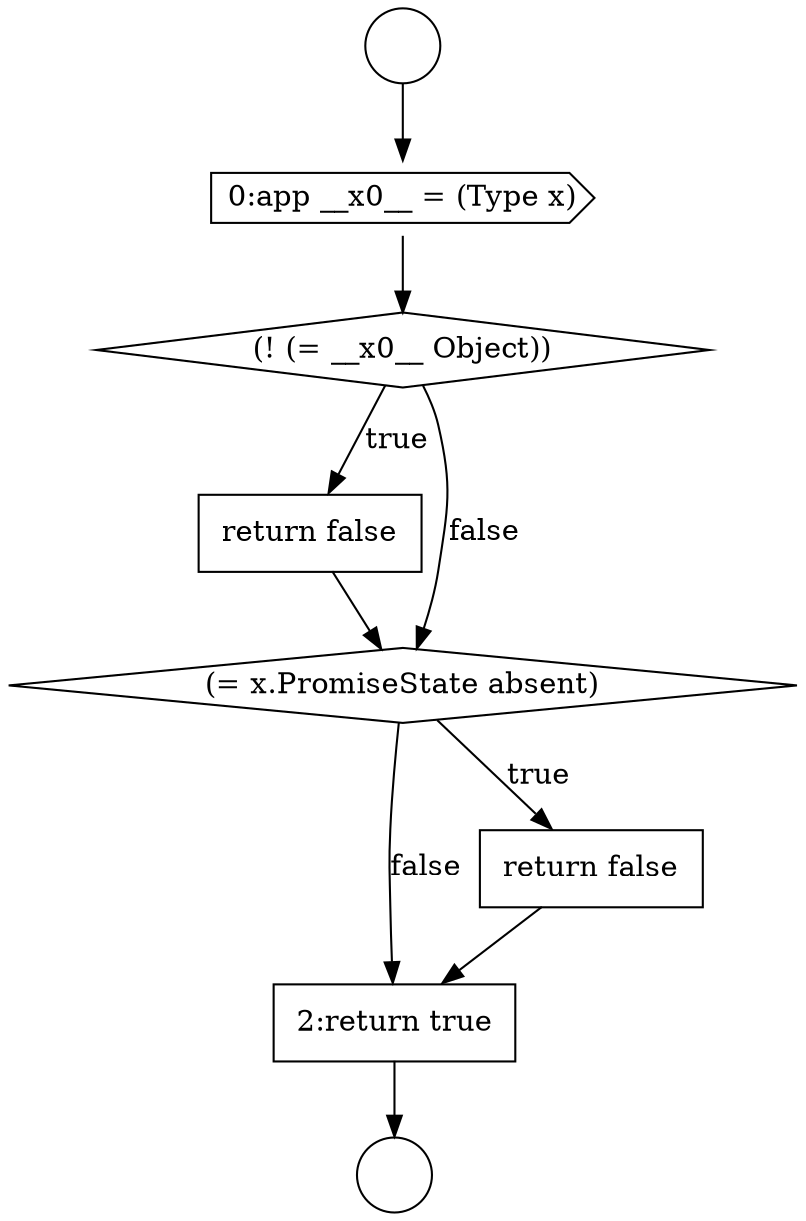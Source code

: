 digraph {
  node15838 [shape=cds, label=<<font color="black">0:app __x0__ = (Type x)</font>> color="black" fillcolor="white" style=filled]
  node15843 [shape=none, margin=0, label=<<font color="black">
    <table border="0" cellborder="1" cellspacing="0" cellpadding="10">
      <tr><td align="left">2:return true</td></tr>
    </table>
  </font>> color="black" fillcolor="white" style=filled]
  node15842 [shape=none, margin=0, label=<<font color="black">
    <table border="0" cellborder="1" cellspacing="0" cellpadding="10">
      <tr><td align="left">return false</td></tr>
    </table>
  </font>> color="black" fillcolor="white" style=filled]
  node15836 [shape=circle label=" " color="black" fillcolor="white" style=filled]
  node15840 [shape=none, margin=0, label=<<font color="black">
    <table border="0" cellborder="1" cellspacing="0" cellpadding="10">
      <tr><td align="left">return false</td></tr>
    </table>
  </font>> color="black" fillcolor="white" style=filled]
  node15839 [shape=diamond, label=<<font color="black">(! (= __x0__ Object))</font>> color="black" fillcolor="white" style=filled]
  node15837 [shape=circle label=" " color="black" fillcolor="white" style=filled]
  node15841 [shape=diamond, label=<<font color="black">(= x.PromiseState absent)</font>> color="black" fillcolor="white" style=filled]
  node15836 -> node15838 [ color="black"]
  node15843 -> node15837 [ color="black"]
  node15841 -> node15842 [label=<<font color="black">true</font>> color="black"]
  node15841 -> node15843 [label=<<font color="black">false</font>> color="black"]
  node15840 -> node15841 [ color="black"]
  node15838 -> node15839 [ color="black"]
  node15839 -> node15840 [label=<<font color="black">true</font>> color="black"]
  node15839 -> node15841 [label=<<font color="black">false</font>> color="black"]
  node15842 -> node15843 [ color="black"]
}

